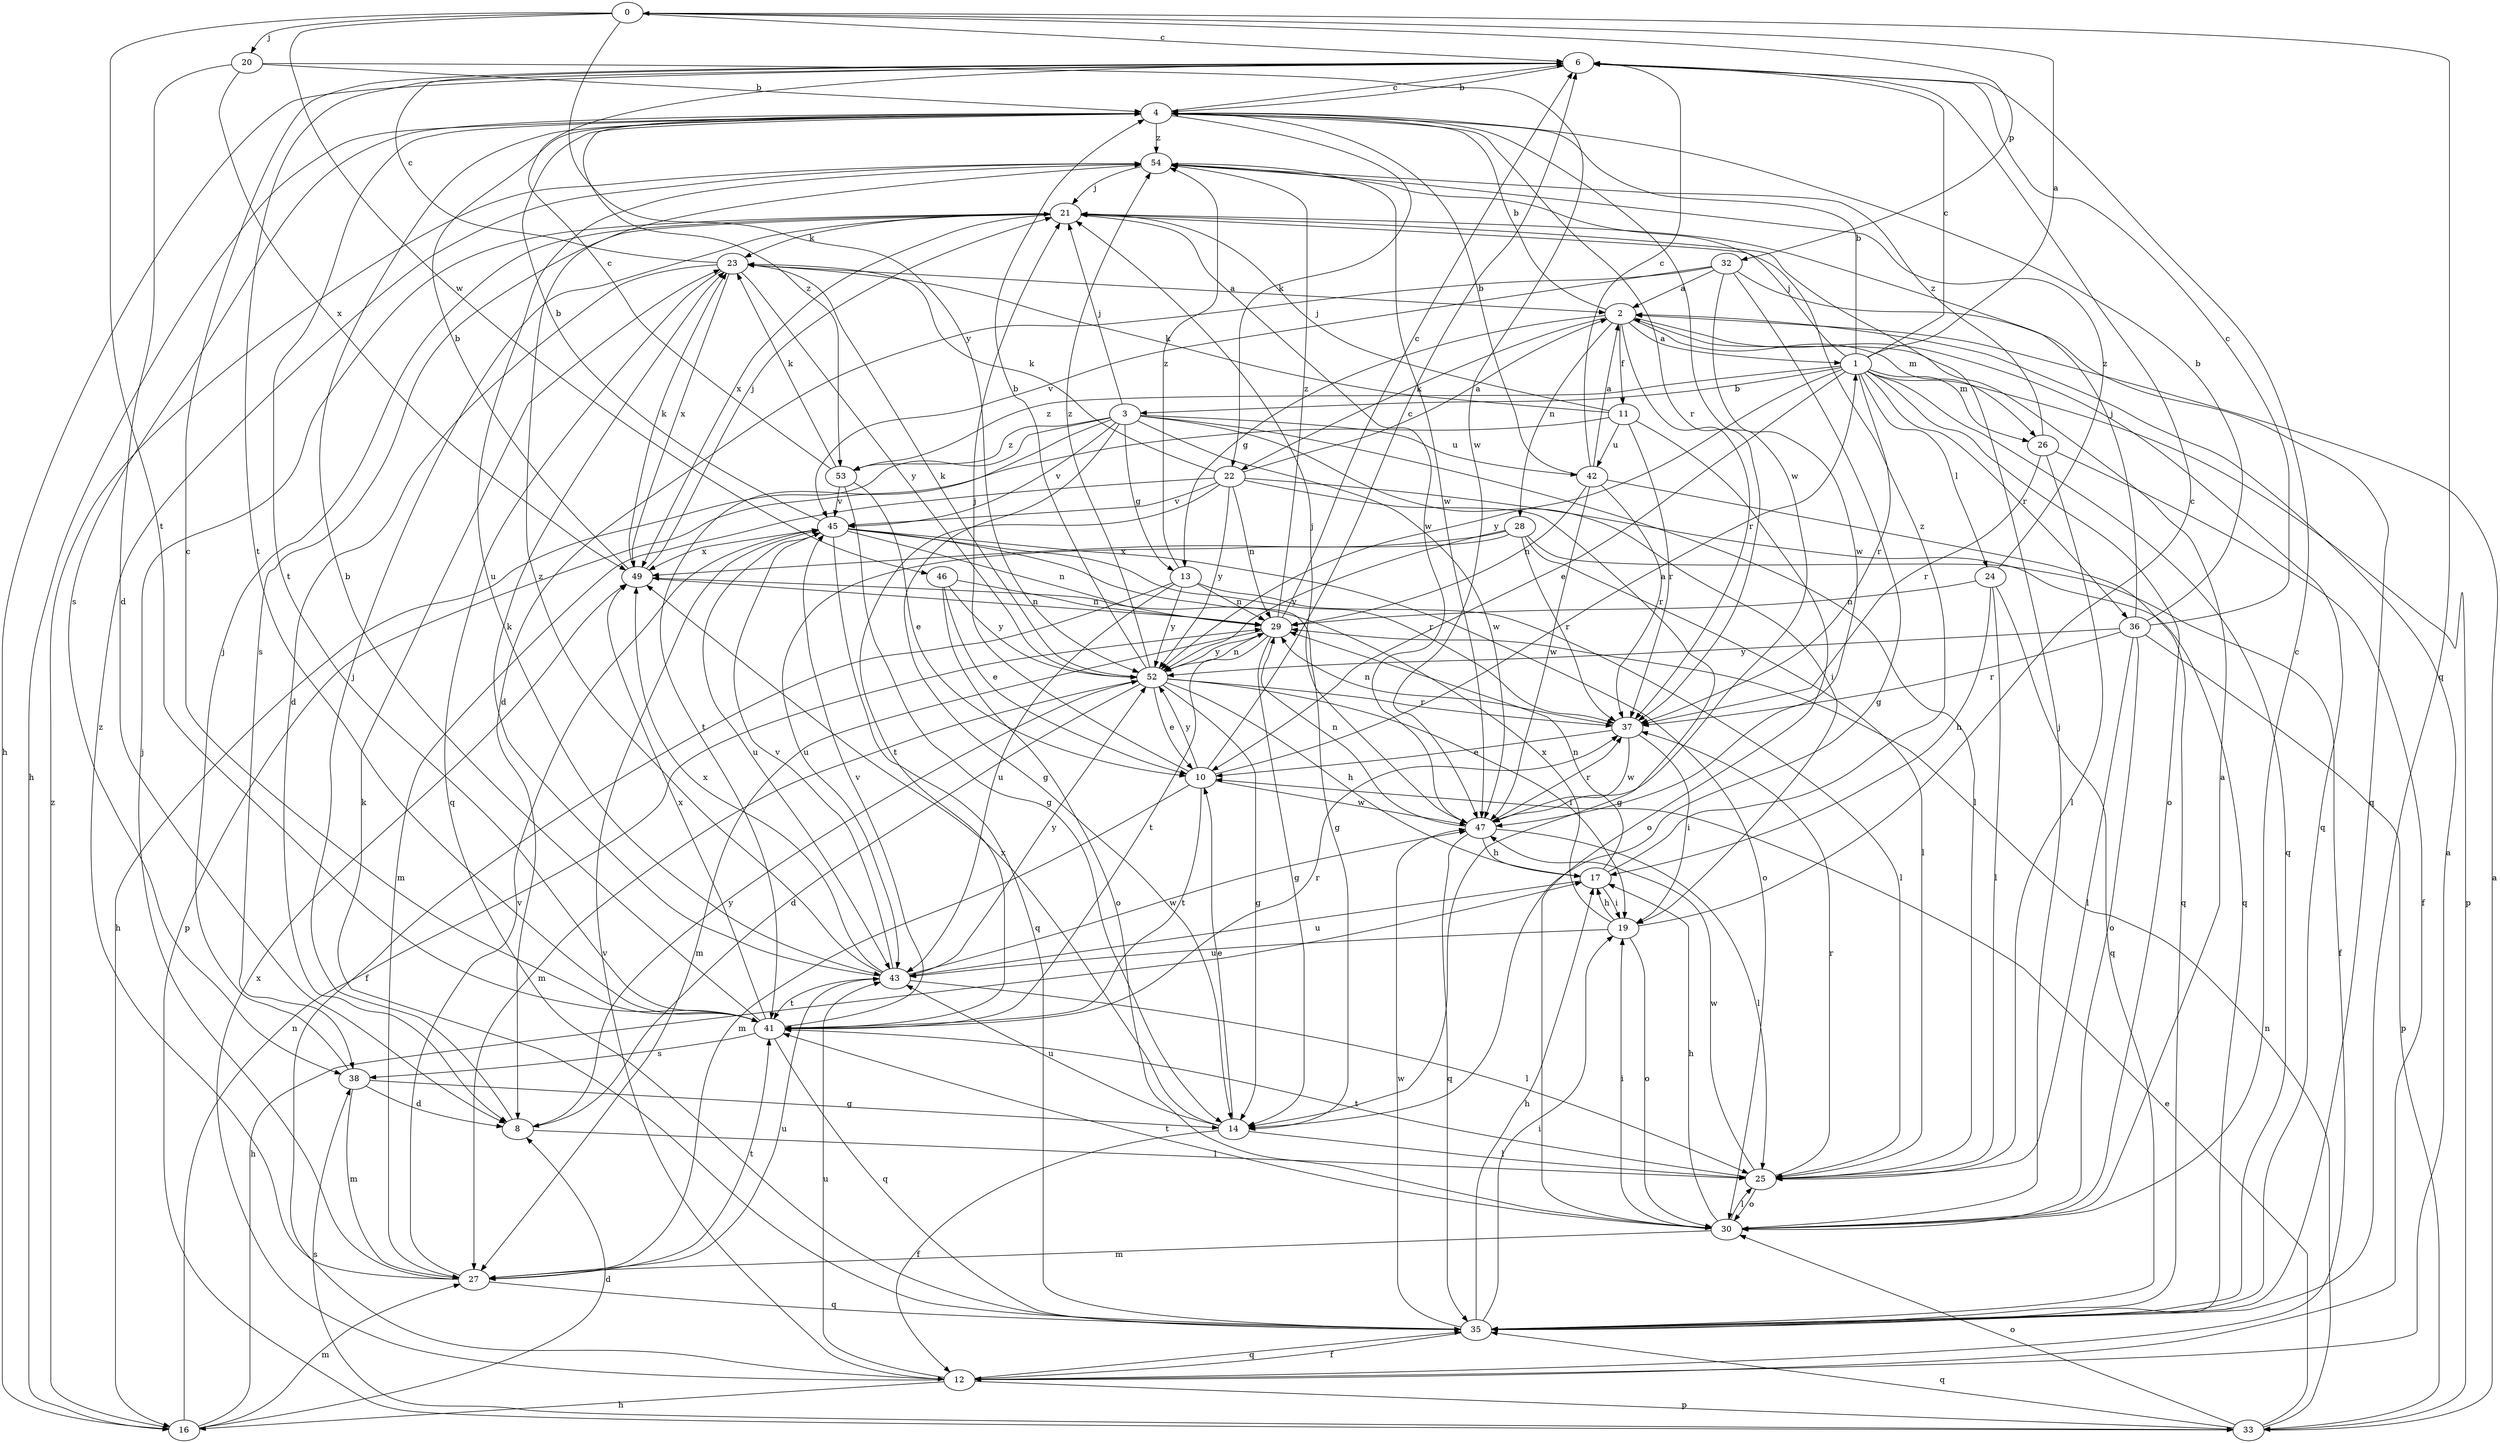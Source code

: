 strict digraph  {
0;
1;
2;
3;
4;
6;
8;
10;
11;
12;
13;
14;
16;
17;
19;
20;
21;
22;
23;
24;
25;
26;
27;
28;
29;
30;
32;
33;
35;
36;
37;
38;
41;
42;
43;
45;
46;
47;
49;
52;
53;
54;
0 -> 6  [label=c];
0 -> 20  [label=j];
0 -> 32  [label=p];
0 -> 35  [label=q];
0 -> 41  [label=t];
0 -> 46  [label=w];
0 -> 52  [label=y];
1 -> 0  [label=a];
1 -> 3  [label=b];
1 -> 4  [label=b];
1 -> 6  [label=c];
1 -> 10  [label=e];
1 -> 21  [label=j];
1 -> 24  [label=l];
1 -> 26  [label=m];
1 -> 30  [label=o];
1 -> 33  [label=p];
1 -> 35  [label=q];
1 -> 36  [label=r];
1 -> 37  [label=r];
1 -> 52  [label=y];
1 -> 53  [label=z];
2 -> 1  [label=a];
2 -> 4  [label=b];
2 -> 11  [label=f];
2 -> 13  [label=g];
2 -> 22  [label=k];
2 -> 26  [label=m];
2 -> 28  [label=n];
2 -> 35  [label=q];
2 -> 37  [label=r];
3 -> 13  [label=g];
3 -> 14  [label=g];
3 -> 16  [label=h];
3 -> 19  [label=i];
3 -> 21  [label=j];
3 -> 25  [label=l];
3 -> 41  [label=t];
3 -> 42  [label=u];
3 -> 45  [label=v];
3 -> 47  [label=w];
3 -> 53  [label=z];
4 -> 6  [label=c];
4 -> 16  [label=h];
4 -> 22  [label=k];
4 -> 37  [label=r];
4 -> 38  [label=s];
4 -> 41  [label=t];
4 -> 47  [label=w];
4 -> 53  [label=z];
4 -> 54  [label=z];
6 -> 4  [label=b];
6 -> 16  [label=h];
6 -> 41  [label=t];
8 -> 21  [label=j];
8 -> 25  [label=l];
8 -> 52  [label=y];
10 -> 1  [label=a];
10 -> 6  [label=c];
10 -> 21  [label=j];
10 -> 27  [label=m];
10 -> 41  [label=t];
10 -> 47  [label=w];
10 -> 52  [label=y];
11 -> 21  [label=j];
11 -> 23  [label=k];
11 -> 30  [label=o];
11 -> 33  [label=p];
11 -> 37  [label=r];
11 -> 42  [label=u];
12 -> 2  [label=a];
12 -> 16  [label=h];
12 -> 33  [label=p];
12 -> 35  [label=q];
12 -> 43  [label=u];
12 -> 45  [label=v];
12 -> 49  [label=x];
13 -> 12  [label=f];
13 -> 25  [label=l];
13 -> 29  [label=n];
13 -> 43  [label=u];
13 -> 52  [label=y];
13 -> 54  [label=z];
14 -> 10  [label=e];
14 -> 12  [label=f];
14 -> 25  [label=l];
14 -> 43  [label=u];
14 -> 49  [label=x];
16 -> 8  [label=d];
16 -> 17  [label=h];
16 -> 27  [label=m];
16 -> 29  [label=n];
16 -> 54  [label=z];
17 -> 19  [label=i];
17 -> 29  [label=n];
17 -> 43  [label=u];
17 -> 54  [label=z];
19 -> 6  [label=c];
19 -> 17  [label=h];
19 -> 30  [label=o];
19 -> 43  [label=u];
19 -> 49  [label=x];
20 -> 4  [label=b];
20 -> 8  [label=d];
20 -> 47  [label=w];
20 -> 49  [label=x];
21 -> 23  [label=k];
21 -> 38  [label=s];
21 -> 47  [label=w];
21 -> 49  [label=x];
22 -> 2  [label=a];
22 -> 14  [label=g];
22 -> 23  [label=k];
22 -> 27  [label=m];
22 -> 29  [label=n];
22 -> 35  [label=q];
22 -> 41  [label=t];
22 -> 45  [label=v];
22 -> 52  [label=y];
23 -> 2  [label=a];
23 -> 6  [label=c];
23 -> 8  [label=d];
23 -> 35  [label=q];
23 -> 49  [label=x];
23 -> 52  [label=y];
24 -> 17  [label=h];
24 -> 25  [label=l];
24 -> 29  [label=n];
24 -> 35  [label=q];
24 -> 54  [label=z];
25 -> 30  [label=o];
25 -> 37  [label=r];
25 -> 41  [label=t];
25 -> 47  [label=w];
26 -> 12  [label=f];
26 -> 25  [label=l];
26 -> 37  [label=r];
26 -> 54  [label=z];
27 -> 21  [label=j];
27 -> 35  [label=q];
27 -> 41  [label=t];
27 -> 43  [label=u];
27 -> 45  [label=v];
27 -> 54  [label=z];
28 -> 12  [label=f];
28 -> 25  [label=l];
28 -> 37  [label=r];
28 -> 43  [label=u];
28 -> 49  [label=x];
28 -> 52  [label=y];
29 -> 6  [label=c];
29 -> 14  [label=g];
29 -> 27  [label=m];
29 -> 41  [label=t];
29 -> 52  [label=y];
29 -> 54  [label=z];
30 -> 2  [label=a];
30 -> 6  [label=c];
30 -> 17  [label=h];
30 -> 19  [label=i];
30 -> 21  [label=j];
30 -> 25  [label=l];
30 -> 27  [label=m];
30 -> 41  [label=t];
32 -> 2  [label=a];
32 -> 8  [label=d];
32 -> 14  [label=g];
32 -> 35  [label=q];
32 -> 45  [label=v];
32 -> 47  [label=w];
33 -> 2  [label=a];
33 -> 10  [label=e];
33 -> 29  [label=n];
33 -> 30  [label=o];
33 -> 35  [label=q];
33 -> 38  [label=s];
35 -> 12  [label=f];
35 -> 17  [label=h];
35 -> 19  [label=i];
35 -> 23  [label=k];
35 -> 47  [label=w];
36 -> 4  [label=b];
36 -> 6  [label=c];
36 -> 21  [label=j];
36 -> 25  [label=l];
36 -> 30  [label=o];
36 -> 33  [label=p];
36 -> 37  [label=r];
36 -> 52  [label=y];
37 -> 10  [label=e];
37 -> 19  [label=i];
37 -> 29  [label=n];
37 -> 47  [label=w];
38 -> 8  [label=d];
38 -> 14  [label=g];
38 -> 21  [label=j];
38 -> 27  [label=m];
41 -> 4  [label=b];
41 -> 6  [label=c];
41 -> 35  [label=q];
41 -> 37  [label=r];
41 -> 38  [label=s];
41 -> 45  [label=v];
41 -> 49  [label=x];
42 -> 2  [label=a];
42 -> 4  [label=b];
42 -> 6  [label=c];
42 -> 29  [label=n];
42 -> 35  [label=q];
42 -> 37  [label=r];
42 -> 47  [label=w];
43 -> 23  [label=k];
43 -> 25  [label=l];
43 -> 41  [label=t];
43 -> 45  [label=v];
43 -> 47  [label=w];
43 -> 49  [label=x];
43 -> 52  [label=y];
43 -> 54  [label=z];
45 -> 4  [label=b];
45 -> 14  [label=g];
45 -> 29  [label=n];
45 -> 30  [label=o];
45 -> 35  [label=q];
45 -> 37  [label=r];
45 -> 43  [label=u];
45 -> 49  [label=x];
46 -> 10  [label=e];
46 -> 29  [label=n];
46 -> 30  [label=o];
46 -> 52  [label=y];
47 -> 17  [label=h];
47 -> 21  [label=j];
47 -> 25  [label=l];
47 -> 29  [label=n];
47 -> 35  [label=q];
47 -> 37  [label=r];
49 -> 4  [label=b];
49 -> 21  [label=j];
49 -> 23  [label=k];
49 -> 29  [label=n];
52 -> 4  [label=b];
52 -> 8  [label=d];
52 -> 10  [label=e];
52 -> 14  [label=g];
52 -> 17  [label=h];
52 -> 19  [label=i];
52 -> 23  [label=k];
52 -> 27  [label=m];
52 -> 29  [label=n];
52 -> 37  [label=r];
52 -> 54  [label=z];
53 -> 6  [label=c];
53 -> 10  [label=e];
53 -> 14  [label=g];
53 -> 23  [label=k];
53 -> 45  [label=v];
54 -> 21  [label=j];
54 -> 43  [label=u];
54 -> 47  [label=w];
}
